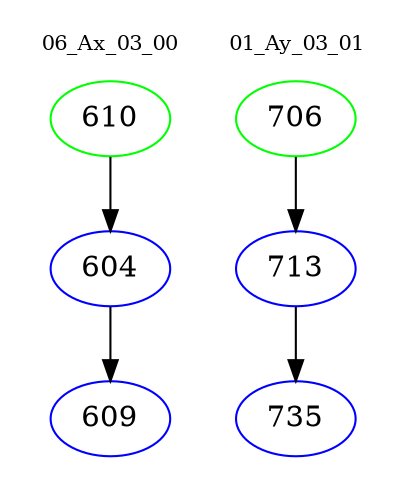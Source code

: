 digraph{
subgraph cluster_0 {
color = white
label = "06_Ax_03_00";
fontsize=10;
T0_610 [label="610", color="green"]
T0_610 -> T0_604 [color="black"]
T0_604 [label="604", color="blue"]
T0_604 -> T0_609 [color="black"]
T0_609 [label="609", color="blue"]
}
subgraph cluster_1 {
color = white
label = "01_Ay_03_01";
fontsize=10;
T1_706 [label="706", color="green"]
T1_706 -> T1_713 [color="black"]
T1_713 [label="713", color="blue"]
T1_713 -> T1_735 [color="black"]
T1_735 [label="735", color="blue"]
}
}
